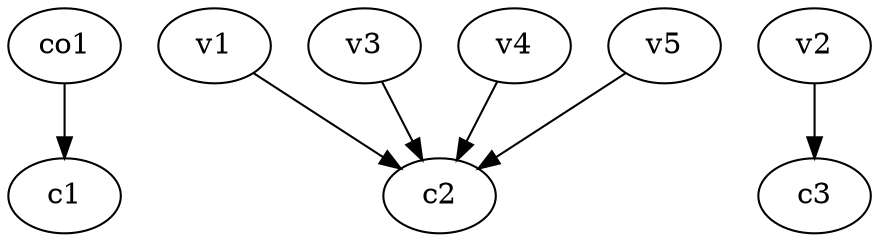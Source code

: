 strict digraph  {
c1;
c2;
c3;
v1;
v2;
v3;
v4;
v5;
co1;
v1 -> c2  [weight=1];
v2 -> c3  [weight=1];
v3 -> c2  [weight=1];
v4 -> c2  [weight=1];
v5 -> c2  [weight=1];
co1 -> c1  [weight=1];
}
